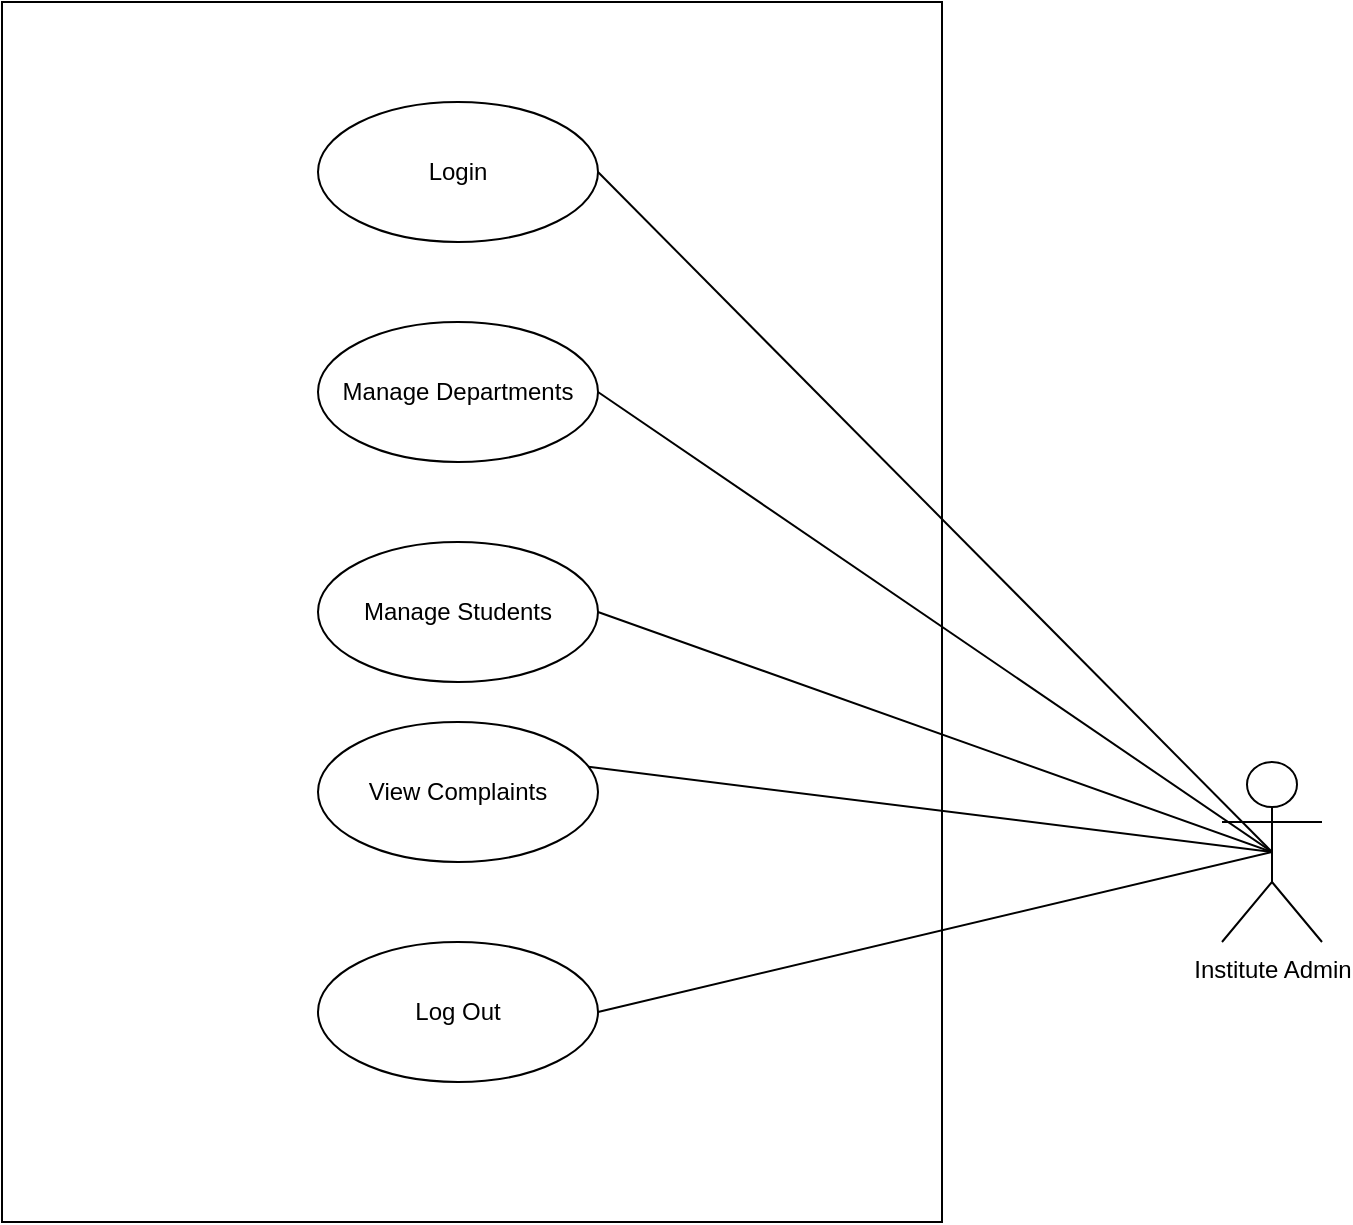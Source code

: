 <mxfile version="21.5.2" type="github">
  <diagram name="Page-1" id="QDP6_12nQGuiboPre8bc">
    <mxGraphModel dx="1050" dy="562" grid="1" gridSize="10" guides="1" tooltips="1" connect="1" arrows="1" fold="1" page="1" pageScale="1" pageWidth="850" pageHeight="1100" math="0" shadow="0">
      <root>
        <mxCell id="0" />
        <mxCell id="1" parent="0" />
        <mxCell id="ciB5Y31d8VwvY759OTdN-1" value="Institute Admin&lt;br&gt;" style="shape=umlActor;verticalLabelPosition=bottom;verticalAlign=top;html=1;outlineConnect=0;" vertex="1" parent="1">
          <mxGeometry x="630" y="420" width="50" height="90" as="geometry" />
        </mxCell>
        <mxCell id="ciB5Y31d8VwvY759OTdN-2" value="" style="rounded=0;whiteSpace=wrap;html=1;" vertex="1" parent="1">
          <mxGeometry x="20" y="40" width="470" height="610" as="geometry" />
        </mxCell>
        <mxCell id="ciB5Y31d8VwvY759OTdN-3" value="Manage Departments" style="ellipse;whiteSpace=wrap;html=1;" vertex="1" parent="1">
          <mxGeometry x="178" y="200" width="140" height="70" as="geometry" />
        </mxCell>
        <mxCell id="ciB5Y31d8VwvY759OTdN-4" value="Manage Students" style="ellipse;whiteSpace=wrap;html=1;" vertex="1" parent="1">
          <mxGeometry x="178" y="310" width="140" height="70" as="geometry" />
        </mxCell>
        <mxCell id="ciB5Y31d8VwvY759OTdN-6" value="Login" style="ellipse;whiteSpace=wrap;html=1;" vertex="1" parent="1">
          <mxGeometry x="178" y="90" width="140" height="70" as="geometry" />
        </mxCell>
        <mxCell id="ciB5Y31d8VwvY759OTdN-7" value="Log Out" style="ellipse;whiteSpace=wrap;html=1;" vertex="1" parent="1">
          <mxGeometry x="178" y="510" width="140" height="70" as="geometry" />
        </mxCell>
        <mxCell id="ciB5Y31d8VwvY759OTdN-8" style="rounded=0;orthogonalLoop=1;jettySize=auto;html=1;endArrow=none;endFill=0;entryX=1;entryY=0.5;entryDx=0;entryDy=0;exitX=0.5;exitY=0.5;exitDx=0;exitDy=0;exitPerimeter=0;" edge="1" parent="1" source="ciB5Y31d8VwvY759OTdN-1" target="ciB5Y31d8VwvY759OTdN-6">
          <mxGeometry relative="1" as="geometry">
            <mxPoint x="550" y="400" as="targetPoint" />
            <mxPoint x="570" y="320" as="sourcePoint" />
          </mxGeometry>
        </mxCell>
        <mxCell id="ciB5Y31d8VwvY759OTdN-9" style="rounded=0;orthogonalLoop=1;jettySize=auto;html=1;endArrow=none;endFill=0;entryX=1;entryY=0.5;entryDx=0;entryDy=0;exitX=0.5;exitY=0.5;exitDx=0;exitDy=0;exitPerimeter=0;" edge="1" parent="1" source="ciB5Y31d8VwvY759OTdN-1" target="ciB5Y31d8VwvY759OTdN-3">
          <mxGeometry relative="1" as="geometry">
            <mxPoint x="338" y="145" as="targetPoint" />
            <mxPoint x="540" y="410" as="sourcePoint" />
          </mxGeometry>
        </mxCell>
        <mxCell id="ciB5Y31d8VwvY759OTdN-10" style="rounded=0;orthogonalLoop=1;jettySize=auto;html=1;endArrow=none;endFill=0;entryX=1;entryY=0.5;entryDx=0;entryDy=0;exitX=0.5;exitY=0.5;exitDx=0;exitDy=0;exitPerimeter=0;" edge="1" parent="1" source="ciB5Y31d8VwvY759OTdN-1" target="ciB5Y31d8VwvY759OTdN-4">
          <mxGeometry relative="1" as="geometry">
            <mxPoint x="348" y="155" as="targetPoint" />
            <mxPoint x="540" y="440" as="sourcePoint" />
          </mxGeometry>
        </mxCell>
        <mxCell id="ciB5Y31d8VwvY759OTdN-12" style="rounded=0;orthogonalLoop=1;jettySize=auto;html=1;endArrow=none;endFill=0;entryX=1;entryY=0.5;entryDx=0;entryDy=0;exitX=0.5;exitY=0.5;exitDx=0;exitDy=0;exitPerimeter=0;" edge="1" parent="1" source="ciB5Y31d8VwvY759OTdN-1" target="ciB5Y31d8VwvY759OTdN-7">
          <mxGeometry relative="1" as="geometry">
            <mxPoint x="388" y="195" as="targetPoint" />
            <mxPoint x="560" y="520" as="sourcePoint" />
          </mxGeometry>
        </mxCell>
        <mxCell id="ciB5Y31d8VwvY759OTdN-13" value="View Complaints" style="ellipse;whiteSpace=wrap;html=1;" vertex="1" parent="1">
          <mxGeometry x="178" y="400" width="140" height="70" as="geometry" />
        </mxCell>
        <mxCell id="ciB5Y31d8VwvY759OTdN-14" style="rounded=0;orthogonalLoop=1;jettySize=auto;html=1;endArrow=none;endFill=0;entryX=0.966;entryY=0.32;entryDx=0;entryDy=0;exitX=0.5;exitY=0.5;exitDx=0;exitDy=0;exitPerimeter=0;entryPerimeter=0;" edge="1" parent="1" source="ciB5Y31d8VwvY759OTdN-1" target="ciB5Y31d8VwvY759OTdN-13">
          <mxGeometry relative="1" as="geometry">
            <mxPoint x="328" y="355" as="targetPoint" />
            <mxPoint x="665" y="475" as="sourcePoint" />
          </mxGeometry>
        </mxCell>
      </root>
    </mxGraphModel>
  </diagram>
</mxfile>
